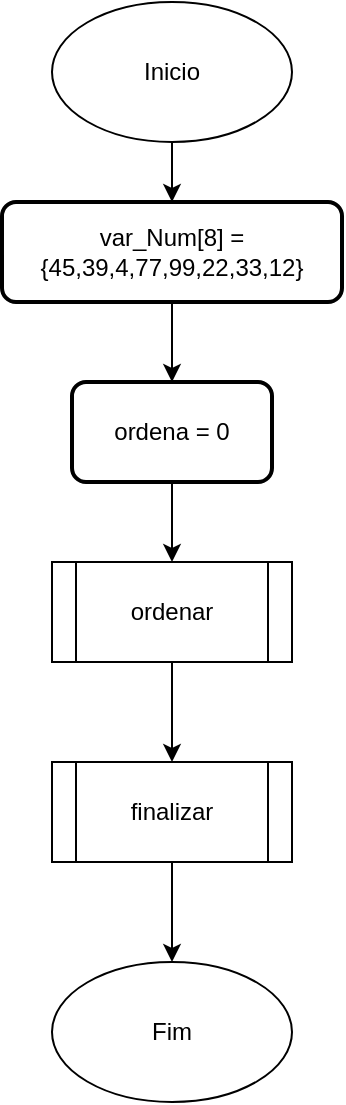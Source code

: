 <mxfile version="26.0.6" pages="3">
  <diagram name="inicio" id="C9ZahooGxBihevK_7a3Z">
    <mxGraphModel dx="329" dy="427" grid="1" gridSize="10" guides="1" tooltips="1" connect="1" arrows="1" fold="1" page="1" pageScale="1" pageWidth="827" pageHeight="1169" math="0" shadow="0">
      <root>
        <mxCell id="0" />
        <mxCell id="1" parent="0" />
        <mxCell id="Kpb9it9NjHFFavK-8-n2-1" value="Inicio" style="ellipse;whiteSpace=wrap;html=1;" vertex="1" parent="1">
          <mxGeometry x="180" y="30" width="120" height="70" as="geometry" />
        </mxCell>
        <mxCell id="Kpb9it9NjHFFavK-8-n2-2" value="Fim" style="ellipse;whiteSpace=wrap;html=1;" vertex="1" parent="1">
          <mxGeometry x="180" y="510" width="120" height="70" as="geometry" />
        </mxCell>
        <mxCell id="Kpb9it9NjHFFavK-8-n2-43" style="edgeStyle=orthogonalEdgeStyle;rounded=0;orthogonalLoop=1;jettySize=auto;html=1;exitX=0.5;exitY=1;exitDx=0;exitDy=0;entryX=0.5;entryY=0;entryDx=0;entryDy=0;" edge="1" parent="1" source="Kpb9it9NjHFFavK-8-n2-40" target="Kpb9it9NjHFFavK-8-n2-42">
          <mxGeometry relative="1" as="geometry" />
        </mxCell>
        <UserObject label="ordenar" link="data:page/id,NGQDjfwu66lC6Ow0XXJ5" id="Kpb9it9NjHFFavK-8-n2-40">
          <mxCell style="shape=process;whiteSpace=wrap;html=1;backgroundOutline=1;" vertex="1" parent="1">
            <mxGeometry x="180" y="310" width="120" height="50" as="geometry" />
          </mxCell>
        </UserObject>
        <mxCell id="Kpb9it9NjHFFavK-8-n2-44" style="edgeStyle=orthogonalEdgeStyle;rounded=0;orthogonalLoop=1;jettySize=auto;html=1;exitX=0.5;exitY=1;exitDx=0;exitDy=0;entryX=0.5;entryY=0;entryDx=0;entryDy=0;" edge="1" parent="1" source="Kpb9it9NjHFFavK-8-n2-42" target="Kpb9it9NjHFFavK-8-n2-2">
          <mxGeometry relative="1" as="geometry" />
        </mxCell>
        <UserObject label="finalizar" link="data:page/id,PQzZfvLfUJHiQpDq7L9y" id="Kpb9it9NjHFFavK-8-n2-42">
          <mxCell style="shape=process;whiteSpace=wrap;html=1;backgroundOutline=1;" vertex="1" parent="1">
            <mxGeometry x="180" y="410" width="120" height="50" as="geometry" />
          </mxCell>
        </UserObject>
        <mxCell id="It_KnBubgo78hFundPux-2" style="edgeStyle=orthogonalEdgeStyle;rounded=0;orthogonalLoop=1;jettySize=auto;html=1;exitX=0.5;exitY=1;exitDx=0;exitDy=0;entryX=0.5;entryY=0;entryDx=0;entryDy=0;" edge="1" parent="1" target="It_KnBubgo78hFundPux-4" source="Kpb9it9NjHFFavK-8-n2-1">
          <mxGeometry relative="1" as="geometry">
            <mxPoint x="240" y="100" as="sourcePoint" />
          </mxGeometry>
        </mxCell>
        <mxCell id="It_KnBubgo78hFundPux-3" style="edgeStyle=orthogonalEdgeStyle;rounded=0;orthogonalLoop=1;jettySize=auto;html=1;exitX=0.5;exitY=1;exitDx=0;exitDy=0;entryX=0.5;entryY=0;entryDx=0;entryDy=0;" edge="1" parent="1" source="It_KnBubgo78hFundPux-4" target="It_KnBubgo78hFundPux-6">
          <mxGeometry relative="1" as="geometry" />
        </mxCell>
        <mxCell id="It_KnBubgo78hFundPux-4" value="var_Num[8] = {45,39,4,77,99,22,33,12}" style="rounded=1;whiteSpace=wrap;html=1;absoluteArcSize=1;arcSize=14;strokeWidth=2;" vertex="1" parent="1">
          <mxGeometry x="155" y="130" width="170" height="50" as="geometry" />
        </mxCell>
        <mxCell id="It_KnBubgo78hFundPux-5" style="edgeStyle=orthogonalEdgeStyle;rounded=0;orthogonalLoop=1;jettySize=auto;html=1;exitX=0.5;exitY=1;exitDx=0;exitDy=0;entryX=0.5;entryY=0;entryDx=0;entryDy=0;" edge="1" parent="1" source="It_KnBubgo78hFundPux-6" target="Kpb9it9NjHFFavK-8-n2-40">
          <mxGeometry relative="1" as="geometry">
            <mxPoint x="240" y="300" as="targetPoint" />
          </mxGeometry>
        </mxCell>
        <mxCell id="It_KnBubgo78hFundPux-6" value="ordena = 0" style="rounded=1;whiteSpace=wrap;html=1;absoluteArcSize=1;arcSize=14;strokeWidth=2;" vertex="1" parent="1">
          <mxGeometry x="190" y="220" width="100" height="50" as="geometry" />
        </mxCell>
      </root>
    </mxGraphModel>
  </diagram>
  <diagram id="NGQDjfwu66lC6Ow0XXJ5" name="ordenar">
    <mxGraphModel dx="596" dy="774" grid="1" gridSize="10" guides="1" tooltips="1" connect="1" arrows="1" fold="1" page="1" pageScale="1" pageWidth="827" pageHeight="1169" math="0" shadow="0">
      <root>
        <mxCell id="0" />
        <mxCell id="1" parent="0" />
        <mxCell id="W6WWAo-VraU2lFLDkDVo-38" style="edgeStyle=orthogonalEdgeStyle;rounded=0;orthogonalLoop=1;jettySize=auto;html=1;exitX=0.5;exitY=1;exitDx=0;exitDy=0;entryX=0.5;entryY=0;entryDx=0;entryDy=0;" edge="1" parent="1" source="W6WWAo-VraU2lFLDkDVo-2" target="W6WWAo-VraU2lFLDkDVo-27">
          <mxGeometry relative="1" as="geometry" />
        </mxCell>
        <mxCell id="W6WWAo-VraU2lFLDkDVo-2" value="ordenar" style="ellipse;whiteSpace=wrap;html=1;" vertex="1" parent="1">
          <mxGeometry x="180" y="30" width="120" height="70" as="geometry" />
        </mxCell>
        <mxCell id="W6WWAo-VraU2lFLDkDVo-3" value="Fim" style="ellipse;whiteSpace=wrap;html=1;" vertex="1" parent="1">
          <mxGeometry x="180" y="580" width="120" height="70" as="geometry" />
        </mxCell>
        <mxCell id="W6WWAo-VraU2lFLDkDVo-39" style="edgeStyle=orthogonalEdgeStyle;rounded=0;orthogonalLoop=1;jettySize=auto;html=1;exitX=1;exitY=0.5;exitDx=0;exitDy=0;entryX=1;entryY=0.5;entryDx=0;entryDy=0;" edge="1" parent="1" source="W6WWAo-VraU2lFLDkDVo-27" target="W6WWAo-VraU2lFLDkDVo-3">
          <mxGeometry relative="1" as="geometry">
            <Array as="points">
              <mxPoint x="460" y="155" />
              <mxPoint x="460" y="615" />
            </Array>
          </mxGeometry>
        </mxCell>
        <mxCell id="W6WWAo-VraU2lFLDkDVo-27" value="i=0; i&amp;lt;8; i++" style="rounded=1;whiteSpace=wrap;html=1;absoluteArcSize=1;arcSize=14;strokeWidth=2;" vertex="1" parent="1">
          <mxGeometry x="190" y="130" width="100" height="50" as="geometry" />
        </mxCell>
        <mxCell id="W6WWAo-VraU2lFLDkDVo-29" style="edgeStyle=orthogonalEdgeStyle;rounded=0;orthogonalLoop=1;jettySize=auto;html=1;exitX=0.5;exitY=1;exitDx=0;exitDy=0;entryX=0.5;entryY=0;entryDx=0;entryDy=0;entryPerimeter=0;" edge="1" parent="1" source="W6WWAo-VraU2lFLDkDVo-27">
          <mxGeometry relative="1" as="geometry">
            <mxPoint x="240" y="220" as="targetPoint" />
          </mxGeometry>
        </mxCell>
        <mxCell id="W6WWAo-VraU2lFLDkDVo-36" value="V" style="text;html=1;align=center;verticalAlign=middle;resizable=0;points=[];autosize=1;strokeColor=none;fillColor=none;" vertex="1" parent="1">
          <mxGeometry x="240" y="180" width="30" height="30" as="geometry" />
        </mxCell>
        <mxCell id="W6WWAo-VraU2lFLDkDVo-37" value="F" style="edgeLabel;html=1;align=center;verticalAlign=middle;resizable=0;points=[];" vertex="1" connectable="0" parent="1">
          <mxGeometry x="320" y="140" as="geometry">
            <mxPoint as="offset" />
          </mxGeometry>
        </mxCell>
        <mxCell id="3k3pQ3NkMVkLKgiMNXaq-4" style="edgeStyle=orthogonalEdgeStyle;rounded=0;orthogonalLoop=1;jettySize=auto;html=1;exitX=0.5;exitY=1;exitDx=0;exitDy=0;entryX=0.5;entryY=0;entryDx=0;entryDy=0;" edge="1" parent="1" source="3k3pQ3NkMVkLKgiMNXaq-1" target="3k3pQ3NkMVkLKgiMNXaq-3">
          <mxGeometry relative="1" as="geometry" />
        </mxCell>
        <mxCell id="3k3pQ3NkMVkLKgiMNXaq-10" value="V" style="edgeLabel;html=1;align=center;verticalAlign=middle;resizable=0;points=[];" vertex="1" connectable="0" parent="3k3pQ3NkMVkLKgiMNXaq-4">
          <mxGeometry x="-0.03" relative="1" as="geometry">
            <mxPoint x="10" as="offset" />
          </mxGeometry>
        </mxCell>
        <mxCell id="3k3pQ3NkMVkLKgiMNXaq-1" value="j=0; j&amp;lt;7; j++" style="rounded=1;whiteSpace=wrap;html=1;absoluteArcSize=1;arcSize=14;strokeWidth=2;" vertex="1" parent="1">
          <mxGeometry x="190" y="220" width="100" height="50" as="geometry" />
        </mxCell>
        <mxCell id="3k3pQ3NkMVkLKgiMNXaq-6" style="edgeStyle=orthogonalEdgeStyle;rounded=0;orthogonalLoop=1;jettySize=auto;html=1;exitX=0.5;exitY=1;exitDx=0;exitDy=0;entryX=0.5;entryY=0;entryDx=0;entryDy=0;" edge="1" parent="1" source="3k3pQ3NkMVkLKgiMNXaq-3" target="3k3pQ3NkMVkLKgiMNXaq-5">
          <mxGeometry relative="1" as="geometry" />
        </mxCell>
        <mxCell id="3k3pQ3NkMVkLKgiMNXaq-3" value="ordena = num[j]" style="rounded=1;whiteSpace=wrap;html=1;absoluteArcSize=1;arcSize=14;strokeWidth=2;" vertex="1" parent="1">
          <mxGeometry x="190" y="310" width="100" height="50" as="geometry" />
        </mxCell>
        <mxCell id="3k3pQ3NkMVkLKgiMNXaq-8" style="edgeStyle=orthogonalEdgeStyle;rounded=0;orthogonalLoop=1;jettySize=auto;html=1;exitX=0.5;exitY=1;exitDx=0;exitDy=0;entryX=0.5;entryY=0;entryDx=0;entryDy=0;" edge="1" parent="1" source="3k3pQ3NkMVkLKgiMNXaq-5" target="3k3pQ3NkMVkLKgiMNXaq-7">
          <mxGeometry relative="1" as="geometry" />
        </mxCell>
        <mxCell id="3k3pQ3NkMVkLKgiMNXaq-5" value="num[j] = num[j+1]" style="rounded=1;whiteSpace=wrap;html=1;absoluteArcSize=1;arcSize=14;strokeWidth=2;" vertex="1" parent="1">
          <mxGeometry x="190" y="400" width="100" height="50" as="geometry" />
        </mxCell>
        <mxCell id="3k3pQ3NkMVkLKgiMNXaq-9" style="edgeStyle=orthogonalEdgeStyle;rounded=0;orthogonalLoop=1;jettySize=auto;html=1;exitX=1;exitY=0.5;exitDx=0;exitDy=0;entryX=1;entryY=0.5;entryDx=0;entryDy=0;" edge="1" parent="1" source="3k3pQ3NkMVkLKgiMNXaq-7" target="3k3pQ3NkMVkLKgiMNXaq-1">
          <mxGeometry relative="1" as="geometry" />
        </mxCell>
        <mxCell id="3k3pQ3NkMVkLKgiMNXaq-7" value="num[j+1] = ordena" style="rounded=1;whiteSpace=wrap;html=1;absoluteArcSize=1;arcSize=14;strokeWidth=2;" vertex="1" parent="1">
          <mxGeometry x="190" y="490" width="100" height="50" as="geometry" />
        </mxCell>
        <mxCell id="3k3pQ3NkMVkLKgiMNXaq-11" style="edgeStyle=orthogonalEdgeStyle;rounded=0;orthogonalLoop=1;jettySize=auto;html=1;exitX=0;exitY=0.5;exitDx=0;exitDy=0;entryX=0;entryY=0.5;entryDx=0;entryDy=0;" edge="1" parent="1" source="3k3pQ3NkMVkLKgiMNXaq-1" target="W6WWAo-VraU2lFLDkDVo-27">
          <mxGeometry relative="1" as="geometry" />
        </mxCell>
        <mxCell id="3k3pQ3NkMVkLKgiMNXaq-12" value="F" style="text;html=1;align=center;verticalAlign=middle;resizable=0;points=[];autosize=1;strokeColor=none;fillColor=none;" vertex="1" parent="1">
          <mxGeometry x="145" y="180" width="30" height="30" as="geometry" />
        </mxCell>
      </root>
    </mxGraphModel>
  </diagram>
  <diagram id="PQzZfvLfUJHiQpDq7L9y" name="finalizar">
    <mxGraphModel dx="477" dy="619" grid="1" gridSize="10" guides="1" tooltips="1" connect="1" arrows="1" fold="1" page="1" pageScale="1" pageWidth="827" pageHeight="1169" math="0" shadow="0">
      <root>
        <mxCell id="0" />
        <mxCell id="1" parent="0" />
        <mxCell id="FeCJT5UuHGmw1VUPFg8W-2" style="edgeStyle=orthogonalEdgeStyle;rounded=0;orthogonalLoop=1;jettySize=auto;html=1;exitX=0.5;exitY=1;exitDx=0;exitDy=0;entryX=0.5;entryY=0;entryDx=0;entryDy=0;" edge="1" parent="1" source="Hhbj1FvJ_4GW9eHZ_tmG-2" target="FeCJT5UuHGmw1VUPFg8W-1">
          <mxGeometry relative="1" as="geometry" />
        </mxCell>
        <mxCell id="Hhbj1FvJ_4GW9eHZ_tmG-2" value="finalizar" style="ellipse;whiteSpace=wrap;html=1;" vertex="1" parent="1">
          <mxGeometry x="180" y="70" width="120" height="70" as="geometry" />
        </mxCell>
        <mxCell id="Hhbj1FvJ_4GW9eHZ_tmG-3" value="Fim" style="ellipse;whiteSpace=wrap;html=1;" vertex="1" parent="1">
          <mxGeometry x="180" y="340" width="120" height="70" as="geometry" />
        </mxCell>
        <mxCell id="FeCJT5UuHGmw1VUPFg8W-7" style="edgeStyle=orthogonalEdgeStyle;rounded=0;orthogonalLoop=1;jettySize=auto;html=1;exitX=1;exitY=0.5;exitDx=0;exitDy=0;entryX=1;entryY=0.5;entryDx=0;entryDy=0;" edge="1" parent="1" source="FeCJT5UuHGmw1VUPFg8W-1" target="Hhbj1FvJ_4GW9eHZ_tmG-3">
          <mxGeometry relative="1" as="geometry" />
        </mxCell>
        <mxCell id="FeCJT5UuHGmw1VUPFg8W-8" value="F" style="edgeLabel;html=1;align=center;verticalAlign=middle;resizable=0;points=[];" vertex="1" connectable="0" parent="FeCJT5UuHGmw1VUPFg8W-7">
          <mxGeometry x="-0.588" relative="1" as="geometry">
            <mxPoint x="10" as="offset" />
          </mxGeometry>
        </mxCell>
        <mxCell id="FeCJT5UuHGmw1VUPFg8W-1" value="i=0; i&amp;lt;8; i++" style="rounded=1;whiteSpace=wrap;html=1;absoluteArcSize=1;arcSize=14;strokeWidth=2;" vertex="1" parent="1">
          <mxGeometry x="190" y="170" width="100" height="50" as="geometry" />
        </mxCell>
        <mxCell id="FeCJT5UuHGmw1VUPFg8W-5" style="edgeStyle=orthogonalEdgeStyle;rounded=0;orthogonalLoop=1;jettySize=auto;html=1;exitX=0;exitY=0.5;exitDx=0;exitDy=0;exitPerimeter=0;entryX=0;entryY=0.5;entryDx=0;entryDy=0;" edge="1" parent="1" source="FeCJT5UuHGmw1VUPFg8W-3" target="FeCJT5UuHGmw1VUPFg8W-1">
          <mxGeometry relative="1" as="geometry" />
        </mxCell>
        <mxCell id="FeCJT5UuHGmw1VUPFg8W-3" value="num[i]" style="strokeWidth=2;html=1;shape=mxgraph.flowchart.display;whiteSpace=wrap;" vertex="1" parent="1">
          <mxGeometry x="190" y="250" width="100" height="60" as="geometry" />
        </mxCell>
        <mxCell id="FeCJT5UuHGmw1VUPFg8W-4" style="edgeStyle=orthogonalEdgeStyle;rounded=0;orthogonalLoop=1;jettySize=auto;html=1;exitX=0.5;exitY=1;exitDx=0;exitDy=0;entryX=0.5;entryY=0;entryDx=0;entryDy=0;entryPerimeter=0;" edge="1" parent="1" source="FeCJT5UuHGmw1VUPFg8W-1" target="FeCJT5UuHGmw1VUPFg8W-3">
          <mxGeometry relative="1" as="geometry" />
        </mxCell>
        <mxCell id="FeCJT5UuHGmw1VUPFg8W-6" value="V" style="text;html=1;align=center;verticalAlign=middle;resizable=0;points=[];autosize=1;strokeColor=none;fillColor=none;" vertex="1" parent="1">
          <mxGeometry x="235" y="218" width="30" height="30" as="geometry" />
        </mxCell>
      </root>
    </mxGraphModel>
  </diagram>
</mxfile>
